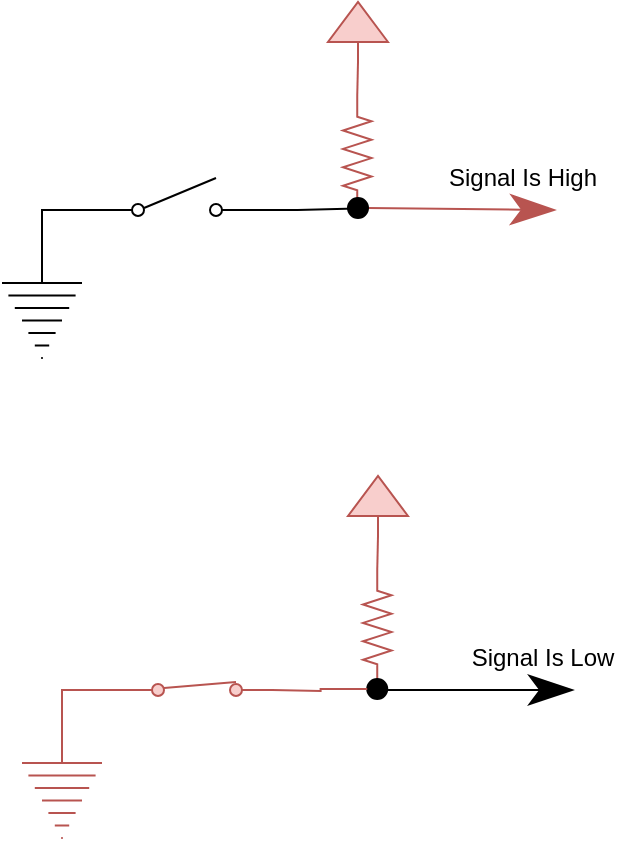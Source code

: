 <mxfile version="14.5.1" type="device"><diagram id="1rRKFEohtVoZydP53Gh3" name="Page-1"><mxGraphModel dx="434" dy="386" grid="1" gridSize="10" guides="1" tooltips="1" connect="1" arrows="1" fold="1" page="1" pageScale="1" pageWidth="850" pageHeight="1100" math="0" shadow="0"><root><mxCell id="0"/><mxCell id="1" parent="0"/><mxCell id="YRi18NM7dYNxCHuSvj3g-3" value="" style="pointerEvents=1;verticalLabelPosition=bottom;shadow=0;dashed=0;align=center;html=1;verticalAlign=top;shape=mxgraph.electrical.signal_sources.protective_earth;" vertex="1" parent="1"><mxGeometry x="270" y="160" width="40" height="50" as="geometry"/></mxCell><mxCell id="YRi18NM7dYNxCHuSvj3g-17" style="edgeStyle=orthogonalEdgeStyle;rounded=0;orthogonalLoop=1;jettySize=auto;html=1;exitX=1;exitY=0.5;exitDx=0;exitDy=0;exitPerimeter=0;entryX=0.5;entryY=0;entryDx=0;entryDy=0;entryPerimeter=0;endArrow=none;endFill=0;fillColor=#f8cecc;strokeColor=#b85450;" edge="1" parent="1" source="YRi18NM7dYNxCHuSvj3g-4" target="YRi18NM7dYNxCHuSvj3g-15"><mxGeometry relative="1" as="geometry"/></mxCell><mxCell id="YRi18NM7dYNxCHuSvj3g-4" value="" style="pointerEvents=1;verticalLabelPosition=bottom;shadow=0;dashed=0;align=center;html=1;verticalAlign=top;shape=mxgraph.electrical.resistors.resistor_2;rotation=-90;fillColor=#f8cecc;strokeColor=#b85450;" vertex="1" parent="1"><mxGeometry x="418.87" y="100.63" width="57.5" height="14.25" as="geometry"/></mxCell><mxCell id="YRi18NM7dYNxCHuSvj3g-15" value="" style="pointerEvents=1;verticalLabelPosition=bottom;shadow=0;dashed=0;align=center;html=1;verticalAlign=top;shape=mxgraph.electrical.signal_sources.signal_ground;rotation=-180;fillColor=#f8cecc;strokeColor=#b85450;" vertex="1" parent="1"><mxGeometry x="433" y="32" width="30" height="30" as="geometry"/></mxCell><mxCell id="YRi18NM7dYNxCHuSvj3g-21" style="edgeStyle=orthogonalEdgeStyle;rounded=0;orthogonalLoop=1;jettySize=auto;html=1;exitX=0;exitY=0.84;exitDx=0;exitDy=0;exitPerimeter=0;entryX=0.5;entryY=0;entryDx=0;entryDy=0;entryPerimeter=0;endArrow=none;endFill=0;" edge="1" parent="1" target="YRi18NM7dYNxCHuSvj3g-3"><mxGeometry relative="1" as="geometry"><mxPoint x="320" y="135.96" as="sourcePoint"/></mxGeometry></mxCell><mxCell id="YRi18NM7dYNxCHuSvj3g-22" value="" style="endArrow=classicThin;html=1;strokeWidth=1;endSize=20;fillColor=#f8cecc;strokeColor=#b85450;" edge="1" parent="1" source="YRi18NM7dYNxCHuSvj3g-48"><mxGeometry width="100" relative="1" as="geometry"><mxPoint x="447" y="136" as="sourcePoint"/><mxPoint x="547" y="136" as="targetPoint"/></mxGeometry></mxCell><mxCell id="YRi18NM7dYNxCHuSvj3g-24" value="Signal Is High" style="text;html=1;align=center;verticalAlign=middle;resizable=0;points=[];autosize=1;" vertex="1" parent="1"><mxGeometry x="485" y="110" width="90" height="20" as="geometry"/></mxCell><mxCell id="YRi18NM7dYNxCHuSvj3g-34" value="" style="pointerEvents=1;verticalLabelPosition=bottom;shadow=0;dashed=0;align=center;html=1;verticalAlign=top;shape=mxgraph.electrical.signal_sources.protective_earth;fillColor=#f8cecc;strokeColor=#b85450;" vertex="1" parent="1"><mxGeometry x="280" y="400" width="40" height="50" as="geometry"/></mxCell><mxCell id="YRi18NM7dYNxCHuSvj3g-35" style="edgeStyle=orthogonalEdgeStyle;rounded=0;orthogonalLoop=1;jettySize=auto;html=1;exitX=1;exitY=0.5;exitDx=0;exitDy=0;exitPerimeter=0;entryX=0.5;entryY=0;entryDx=0;entryDy=0;entryPerimeter=0;endArrow=none;endFill=0;fillColor=#f8cecc;strokeColor=#b85450;" edge="1" parent="1" source="YRi18NM7dYNxCHuSvj3g-36" target="YRi18NM7dYNxCHuSvj3g-37"><mxGeometry relative="1" as="geometry"/></mxCell><mxCell id="YRi18NM7dYNxCHuSvj3g-36" value="" style="pointerEvents=1;verticalLabelPosition=bottom;shadow=0;dashed=0;align=center;html=1;verticalAlign=top;shape=mxgraph.electrical.resistors.resistor_2;rotation=-90;fillColor=#f8cecc;strokeColor=#b85450;" vertex="1" parent="1"><mxGeometry x="428.87" y="337.63" width="57.5" height="14.25" as="geometry"/></mxCell><mxCell id="YRi18NM7dYNxCHuSvj3g-37" value="" style="pointerEvents=1;verticalLabelPosition=bottom;shadow=0;dashed=0;align=center;html=1;verticalAlign=top;shape=mxgraph.electrical.signal_sources.signal_ground;rotation=-180;fillColor=#f8cecc;strokeColor=#b85450;" vertex="1" parent="1"><mxGeometry x="443" y="269" width="30" height="30" as="geometry"/></mxCell><mxCell id="YRi18NM7dYNxCHuSvj3g-39" style="edgeStyle=orthogonalEdgeStyle;rounded=0;orthogonalLoop=1;jettySize=auto;html=1;exitX=0;exitY=0.84;exitDx=0;exitDy=0;exitPerimeter=0;entryX=0.5;entryY=0;entryDx=0;entryDy=0;entryPerimeter=0;endArrow=none;endFill=0;fillColor=#f8cecc;strokeColor=#b85450;" edge="1" parent="1" target="YRi18NM7dYNxCHuSvj3g-34"><mxGeometry relative="1" as="geometry"><mxPoint x="330" y="375.96" as="sourcePoint"/></mxGeometry></mxCell><mxCell id="YRi18NM7dYNxCHuSvj3g-41" value="" style="endArrow=classicThin;html=1;strokeWidth=1;endSize=20;" edge="1" parent="1"><mxGeometry width="100" relative="1" as="geometry"><mxPoint x="456" y="376" as="sourcePoint"/><mxPoint x="556" y="376" as="targetPoint"/></mxGeometry></mxCell><mxCell id="YRi18NM7dYNxCHuSvj3g-42" value="Signal Is Low" style="text;html=1;align=center;verticalAlign=middle;resizable=0;points=[];autosize=1;" vertex="1" parent="1"><mxGeometry x="495" y="350" width="90" height="20" as="geometry"/></mxCell><mxCell id="YRi18NM7dYNxCHuSvj3g-43" value="" style="verticalLabelPosition=top;shadow=0;dashed=0;align=center;html=1;verticalAlign=bottom;strokeWidth=1;shape=mxgraph.electrical.electro-mechanical.thermostat;fontSize=10;fillColor=#f8cecc;strokeColor=#b85450;" vertex="1" parent="1"><mxGeometry x="330" y="372" width="75" height="7" as="geometry"/></mxCell><mxCell id="YRi18NM7dYNxCHuSvj3g-47" style="edgeStyle=orthogonalEdgeStyle;rounded=0;orthogonalLoop=1;jettySize=auto;html=1;exitX=1;exitY=0.84;exitDx=0;exitDy=0;exitPerimeter=0;entryX=0.022;entryY=0.467;entryDx=0;entryDy=0;entryPerimeter=0;endArrow=none;endFill=0;" edge="1" parent="1" source="YRi18NM7dYNxCHuSvj3g-45" target="YRi18NM7dYNxCHuSvj3g-4"><mxGeometry relative="1" as="geometry"/></mxCell><mxCell id="YRi18NM7dYNxCHuSvj3g-45" value="" style="pointerEvents=1;verticalLabelPosition=bottom;shadow=0;dashed=0;align=center;html=1;verticalAlign=top;shape=mxgraph.electrical.electro-mechanical.simple_switch;" vertex="1" parent="1"><mxGeometry x="320" y="120" width="75" height="19" as="geometry"/></mxCell><mxCell id="YRi18NM7dYNxCHuSvj3g-48" value="" style="ellipse;whiteSpace=wrap;html=1;fillColor=#000000;" vertex="1" parent="1"><mxGeometry x="443" y="130" width="10" height="10" as="geometry"/></mxCell><mxCell id="YRi18NM7dYNxCHuSvj3g-50" value="" style="ellipse;whiteSpace=wrap;html=1;fillColor=#000000;" vertex="1" parent="1"><mxGeometry x="452.62" y="370.5" width="10" height="10" as="geometry"/></mxCell><mxCell id="YRi18NM7dYNxCHuSvj3g-51" style="edgeStyle=orthogonalEdgeStyle;rounded=0;orthogonalLoop=1;jettySize=auto;html=1;exitX=1;exitY=0.84;exitDx=0;exitDy=0;exitPerimeter=0;entryX=0;entryY=0.5;entryDx=0;entryDy=0;entryPerimeter=0;endArrow=none;endFill=0;fillColor=#f8cecc;strokeColor=#b85450;" edge="1" parent="1" target="YRi18NM7dYNxCHuSvj3g-50"><mxGeometry relative="1" as="geometry"><Array as="points"/><mxPoint x="405" y="375.96" as="sourcePoint"/><mxPoint x="457.62" y="364.505" as="targetPoint"/></mxGeometry></mxCell></root></mxGraphModel></diagram></mxfile>